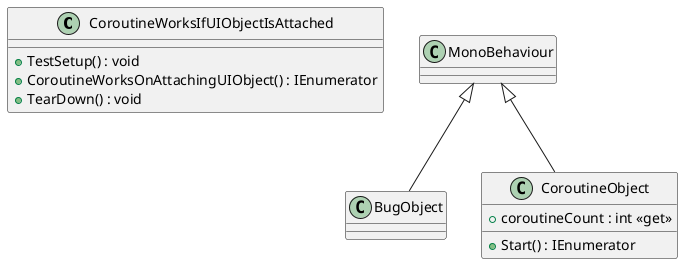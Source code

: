 @startuml
class CoroutineWorksIfUIObjectIsAttached {
    + TestSetup() : void
    + CoroutineWorksOnAttachingUIObject() : IEnumerator
    + TearDown() : void
}
class BugObject {
}
class CoroutineObject {
    + coroutineCount : int <<get>>
    + Start() : IEnumerator
}
MonoBehaviour <|-- BugObject
MonoBehaviour <|-- CoroutineObject
@enduml
